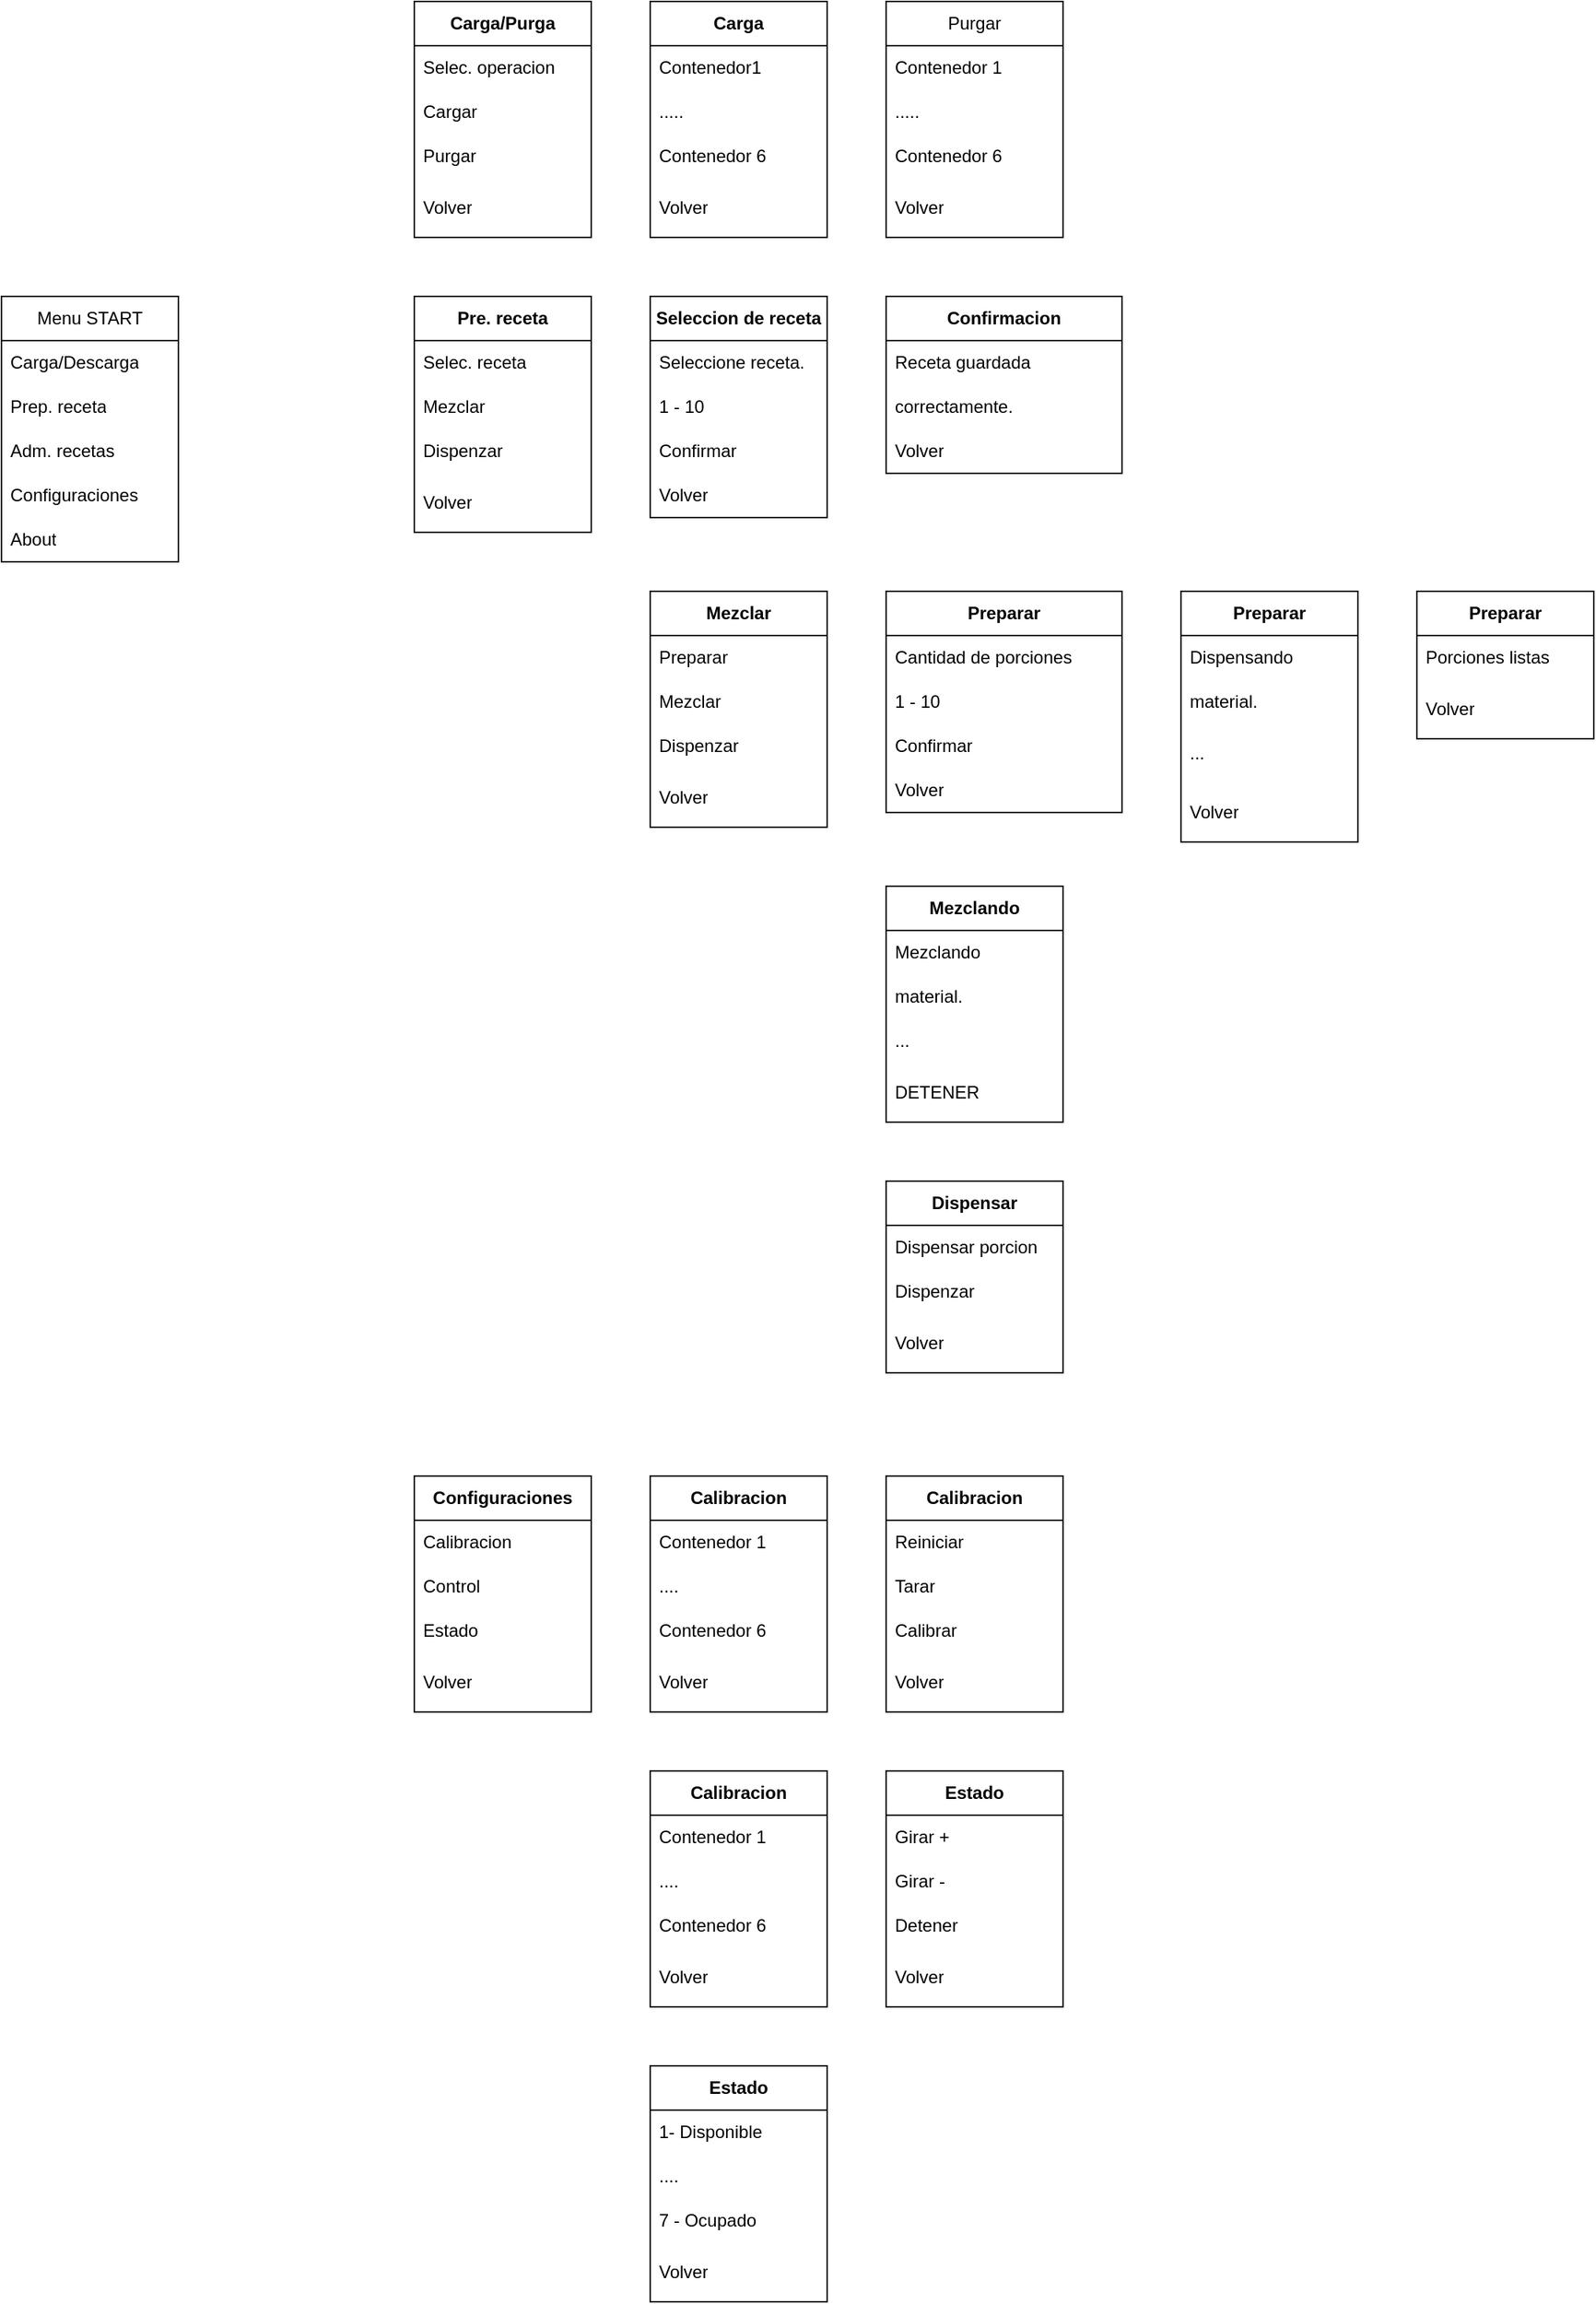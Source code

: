 <mxfile version="21.2.1" type="device">
  <diagram name="Página-1" id="L8efmYLOyPrJBXarcevA">
    <mxGraphModel dx="2100" dy="1258" grid="1" gridSize="10" guides="1" tooltips="1" connect="1" arrows="1" fold="1" page="1" pageScale="1" pageWidth="1169" pageHeight="1654" math="0" shadow="0">
      <root>
        <mxCell id="0" />
        <mxCell id="1" parent="0" />
        <mxCell id="YjWEZRSt0VHdUqijFZSJ-1" value="Menu START" style="swimlane;fontStyle=0;childLayout=stackLayout;horizontal=1;startSize=30;horizontalStack=0;resizeParent=1;resizeParentMax=0;resizeLast=0;collapsible=1;marginBottom=0;whiteSpace=wrap;html=1;" vertex="1" parent="1">
          <mxGeometry x="40" y="240" width="120" height="180" as="geometry" />
        </mxCell>
        <mxCell id="YjWEZRSt0VHdUqijFZSJ-2" value="Carga/Descarga" style="text;strokeColor=none;fillColor=none;align=left;verticalAlign=middle;spacingLeft=4;spacingRight=4;overflow=hidden;points=[[0,0.5],[1,0.5]];portConstraint=eastwest;rotatable=0;whiteSpace=wrap;html=1;" vertex="1" parent="YjWEZRSt0VHdUqijFZSJ-1">
          <mxGeometry y="30" width="120" height="30" as="geometry" />
        </mxCell>
        <mxCell id="YjWEZRSt0VHdUqijFZSJ-3" value="Prep. receta" style="text;strokeColor=none;fillColor=none;align=left;verticalAlign=middle;spacingLeft=4;spacingRight=4;overflow=hidden;points=[[0,0.5],[1,0.5]];portConstraint=eastwest;rotatable=0;whiteSpace=wrap;html=1;" vertex="1" parent="YjWEZRSt0VHdUqijFZSJ-1">
          <mxGeometry y="60" width="120" height="30" as="geometry" />
        </mxCell>
        <mxCell id="YjWEZRSt0VHdUqijFZSJ-4" value="Adm. recetas" style="text;strokeColor=none;fillColor=none;align=left;verticalAlign=middle;spacingLeft=4;spacingRight=4;overflow=hidden;points=[[0,0.5],[1,0.5]];portConstraint=eastwest;rotatable=0;whiteSpace=wrap;html=1;" vertex="1" parent="YjWEZRSt0VHdUqijFZSJ-1">
          <mxGeometry y="90" width="120" height="30" as="geometry" />
        </mxCell>
        <mxCell id="YjWEZRSt0VHdUqijFZSJ-5" value="Configuraciones" style="text;strokeColor=none;fillColor=none;align=left;verticalAlign=middle;spacingLeft=4;spacingRight=4;overflow=hidden;points=[[0,0.5],[1,0.5]];portConstraint=eastwest;rotatable=0;whiteSpace=wrap;html=1;" vertex="1" parent="YjWEZRSt0VHdUqijFZSJ-1">
          <mxGeometry y="120" width="120" height="30" as="geometry" />
        </mxCell>
        <mxCell id="YjWEZRSt0VHdUqijFZSJ-6" value="About" style="text;strokeColor=none;fillColor=none;align=left;verticalAlign=middle;spacingLeft=4;spacingRight=4;overflow=hidden;points=[[0,0.5],[1,0.5]];portConstraint=eastwest;rotatable=0;whiteSpace=wrap;html=1;" vertex="1" parent="YjWEZRSt0VHdUqijFZSJ-1">
          <mxGeometry y="150" width="120" height="30" as="geometry" />
        </mxCell>
        <mxCell id="YjWEZRSt0VHdUqijFZSJ-8" value="&lt;b&gt;Carga/Purga&lt;/b&gt;" style="swimlane;fontStyle=0;childLayout=stackLayout;horizontal=1;startSize=30;horizontalStack=0;resizeParent=1;resizeParentMax=0;resizeLast=0;collapsible=1;marginBottom=0;whiteSpace=wrap;html=1;" vertex="1" parent="1">
          <mxGeometry x="320" y="40" width="120" height="160" as="geometry" />
        </mxCell>
        <mxCell id="YjWEZRSt0VHdUqijFZSJ-9" value="Selec. operacion" style="text;strokeColor=none;fillColor=none;align=left;verticalAlign=middle;spacingLeft=4;spacingRight=4;overflow=hidden;points=[[0,0.5],[1,0.5]];portConstraint=eastwest;rotatable=0;whiteSpace=wrap;html=1;" vertex="1" parent="YjWEZRSt0VHdUqijFZSJ-8">
          <mxGeometry y="30" width="120" height="30" as="geometry" />
        </mxCell>
        <mxCell id="YjWEZRSt0VHdUqijFZSJ-10" value="Cargar" style="text;strokeColor=none;fillColor=none;align=left;verticalAlign=middle;spacingLeft=4;spacingRight=4;overflow=hidden;points=[[0,0.5],[1,0.5]];portConstraint=eastwest;rotatable=0;whiteSpace=wrap;html=1;" vertex="1" parent="YjWEZRSt0VHdUqijFZSJ-8">
          <mxGeometry y="60" width="120" height="30" as="geometry" />
        </mxCell>
        <mxCell id="YjWEZRSt0VHdUqijFZSJ-12" value="Purgar" style="text;strokeColor=none;fillColor=none;align=left;verticalAlign=middle;spacingLeft=4;spacingRight=4;overflow=hidden;points=[[0,0.5],[1,0.5]];portConstraint=eastwest;rotatable=0;whiteSpace=wrap;html=1;" vertex="1" parent="YjWEZRSt0VHdUqijFZSJ-8">
          <mxGeometry y="90" width="120" height="30" as="geometry" />
        </mxCell>
        <mxCell id="YjWEZRSt0VHdUqijFZSJ-13" value="Volver" style="text;strokeColor=none;fillColor=none;align=left;verticalAlign=middle;spacingLeft=4;spacingRight=4;overflow=hidden;points=[[0,0.5],[1,0.5]];portConstraint=eastwest;rotatable=0;whiteSpace=wrap;html=1;" vertex="1" parent="YjWEZRSt0VHdUqijFZSJ-8">
          <mxGeometry y="120" width="120" height="40" as="geometry" />
        </mxCell>
        <mxCell id="YjWEZRSt0VHdUqijFZSJ-14" value="&lt;b&gt;Carga&lt;/b&gt;" style="swimlane;fontStyle=0;childLayout=stackLayout;horizontal=1;startSize=30;horizontalStack=0;resizeParent=1;resizeParentMax=0;resizeLast=0;collapsible=1;marginBottom=0;whiteSpace=wrap;html=1;" vertex="1" parent="1">
          <mxGeometry x="480" y="40" width="120" height="160" as="geometry" />
        </mxCell>
        <mxCell id="YjWEZRSt0VHdUqijFZSJ-15" value="Contenedor1" style="text;strokeColor=none;fillColor=none;align=left;verticalAlign=middle;spacingLeft=4;spacingRight=4;overflow=hidden;points=[[0,0.5],[1,0.5]];portConstraint=eastwest;rotatable=0;whiteSpace=wrap;html=1;" vertex="1" parent="YjWEZRSt0VHdUqijFZSJ-14">
          <mxGeometry y="30" width="120" height="30" as="geometry" />
        </mxCell>
        <mxCell id="YjWEZRSt0VHdUqijFZSJ-17" value="....." style="text;strokeColor=none;fillColor=none;align=left;verticalAlign=middle;spacingLeft=4;spacingRight=4;overflow=hidden;points=[[0,0.5],[1,0.5]];portConstraint=eastwest;rotatable=0;whiteSpace=wrap;html=1;" vertex="1" parent="YjWEZRSt0VHdUqijFZSJ-14">
          <mxGeometry y="60" width="120" height="30" as="geometry" />
        </mxCell>
        <mxCell id="YjWEZRSt0VHdUqijFZSJ-19" value="Contenedor 6" style="text;strokeColor=none;fillColor=none;align=left;verticalAlign=middle;spacingLeft=4;spacingRight=4;overflow=hidden;points=[[0,0.5],[1,0.5]];portConstraint=eastwest;rotatable=0;whiteSpace=wrap;html=1;" vertex="1" parent="YjWEZRSt0VHdUqijFZSJ-14">
          <mxGeometry y="90" width="120" height="30" as="geometry" />
        </mxCell>
        <mxCell id="YjWEZRSt0VHdUqijFZSJ-18" value="Volver" style="text;strokeColor=none;fillColor=none;align=left;verticalAlign=middle;spacingLeft=4;spacingRight=4;overflow=hidden;points=[[0,0.5],[1,0.5]];portConstraint=eastwest;rotatable=0;whiteSpace=wrap;html=1;" vertex="1" parent="YjWEZRSt0VHdUqijFZSJ-14">
          <mxGeometry y="120" width="120" height="40" as="geometry" />
        </mxCell>
        <mxCell id="YjWEZRSt0VHdUqijFZSJ-25" value="Purgar" style="swimlane;fontStyle=0;childLayout=stackLayout;horizontal=1;startSize=30;horizontalStack=0;resizeParent=1;resizeParentMax=0;resizeLast=0;collapsible=1;marginBottom=0;whiteSpace=wrap;html=1;" vertex="1" parent="1">
          <mxGeometry x="640" y="40" width="120" height="160" as="geometry" />
        </mxCell>
        <mxCell id="YjWEZRSt0VHdUqijFZSJ-27" value="Contenedor 1" style="text;strokeColor=none;fillColor=none;align=left;verticalAlign=middle;spacingLeft=4;spacingRight=4;overflow=hidden;points=[[0,0.5],[1,0.5]];portConstraint=eastwest;rotatable=0;whiteSpace=wrap;html=1;" vertex="1" parent="YjWEZRSt0VHdUqijFZSJ-25">
          <mxGeometry y="30" width="120" height="30" as="geometry" />
        </mxCell>
        <mxCell id="YjWEZRSt0VHdUqijFZSJ-28" value="....." style="text;strokeColor=none;fillColor=none;align=left;verticalAlign=middle;spacingLeft=4;spacingRight=4;overflow=hidden;points=[[0,0.5],[1,0.5]];portConstraint=eastwest;rotatable=0;whiteSpace=wrap;html=1;" vertex="1" parent="YjWEZRSt0VHdUqijFZSJ-25">
          <mxGeometry y="60" width="120" height="30" as="geometry" />
        </mxCell>
        <mxCell id="YjWEZRSt0VHdUqijFZSJ-29" value="Contenedor 6" style="text;strokeColor=none;fillColor=none;align=left;verticalAlign=middle;spacingLeft=4;spacingRight=4;overflow=hidden;points=[[0,0.5],[1,0.5]];portConstraint=eastwest;rotatable=0;whiteSpace=wrap;html=1;" vertex="1" parent="YjWEZRSt0VHdUqijFZSJ-25">
          <mxGeometry y="90" width="120" height="30" as="geometry" />
        </mxCell>
        <mxCell id="YjWEZRSt0VHdUqijFZSJ-30" value="Volver" style="text;strokeColor=none;fillColor=none;align=left;verticalAlign=middle;spacingLeft=4;spacingRight=4;overflow=hidden;points=[[0,0.5],[1,0.5]];portConstraint=eastwest;rotatable=0;whiteSpace=wrap;html=1;" vertex="1" parent="YjWEZRSt0VHdUqijFZSJ-25">
          <mxGeometry y="120" width="120" height="40" as="geometry" />
        </mxCell>
        <mxCell id="YjWEZRSt0VHdUqijFZSJ-37" value="&lt;b&gt;Pre. receta&lt;/b&gt;" style="swimlane;fontStyle=0;childLayout=stackLayout;horizontal=1;startSize=30;horizontalStack=0;resizeParent=1;resizeParentMax=0;resizeLast=0;collapsible=1;marginBottom=0;whiteSpace=wrap;html=1;" vertex="1" parent="1">
          <mxGeometry x="320" y="240" width="120" height="160" as="geometry" />
        </mxCell>
        <mxCell id="YjWEZRSt0VHdUqijFZSJ-38" value="Selec. receta" style="text;strokeColor=none;fillColor=none;align=left;verticalAlign=middle;spacingLeft=4;spacingRight=4;overflow=hidden;points=[[0,0.5],[1,0.5]];portConstraint=eastwest;rotatable=0;whiteSpace=wrap;html=1;" vertex="1" parent="YjWEZRSt0VHdUqijFZSJ-37">
          <mxGeometry y="30" width="120" height="30" as="geometry" />
        </mxCell>
        <mxCell id="YjWEZRSt0VHdUqijFZSJ-39" value="Mezclar" style="text;strokeColor=none;fillColor=none;align=left;verticalAlign=middle;spacingLeft=4;spacingRight=4;overflow=hidden;points=[[0,0.5],[1,0.5]];portConstraint=eastwest;rotatable=0;whiteSpace=wrap;html=1;" vertex="1" parent="YjWEZRSt0VHdUqijFZSJ-37">
          <mxGeometry y="60" width="120" height="30" as="geometry" />
        </mxCell>
        <mxCell id="YjWEZRSt0VHdUqijFZSJ-40" value="Dispenzar" style="text;strokeColor=none;fillColor=none;align=left;verticalAlign=middle;spacingLeft=4;spacingRight=4;overflow=hidden;points=[[0,0.5],[1,0.5]];portConstraint=eastwest;rotatable=0;whiteSpace=wrap;html=1;" vertex="1" parent="YjWEZRSt0VHdUqijFZSJ-37">
          <mxGeometry y="90" width="120" height="30" as="geometry" />
        </mxCell>
        <mxCell id="YjWEZRSt0VHdUqijFZSJ-41" value="Volver" style="text;strokeColor=none;fillColor=none;align=left;verticalAlign=middle;spacingLeft=4;spacingRight=4;overflow=hidden;points=[[0,0.5],[1,0.5]];portConstraint=eastwest;rotatable=0;whiteSpace=wrap;html=1;" vertex="1" parent="YjWEZRSt0VHdUqijFZSJ-37">
          <mxGeometry y="120" width="120" height="40" as="geometry" />
        </mxCell>
        <mxCell id="YjWEZRSt0VHdUqijFZSJ-54" value="&lt;b&gt;Seleccion de receta&lt;/b&gt;" style="swimlane;fontStyle=0;childLayout=stackLayout;horizontal=1;startSize=30;horizontalStack=0;resizeParent=1;resizeParentMax=0;resizeLast=0;collapsible=1;marginBottom=0;whiteSpace=wrap;html=1;" vertex="1" parent="1">
          <mxGeometry x="480" y="240" width="120" height="150" as="geometry" />
        </mxCell>
        <mxCell id="YjWEZRSt0VHdUqijFZSJ-55" value="Seleccione receta." style="text;strokeColor=none;fillColor=none;align=left;verticalAlign=middle;spacingLeft=4;spacingRight=4;overflow=hidden;points=[[0,0.5],[1,0.5]];portConstraint=eastwest;rotatable=0;whiteSpace=wrap;html=1;" vertex="1" parent="YjWEZRSt0VHdUqijFZSJ-54">
          <mxGeometry y="30" width="120" height="30" as="geometry" />
        </mxCell>
        <mxCell id="YjWEZRSt0VHdUqijFZSJ-56" value="1 - 10" style="text;strokeColor=none;fillColor=none;align=left;verticalAlign=middle;spacingLeft=4;spacingRight=4;overflow=hidden;points=[[0,0.5],[1,0.5]];portConstraint=eastwest;rotatable=0;whiteSpace=wrap;html=1;" vertex="1" parent="YjWEZRSt0VHdUqijFZSJ-54">
          <mxGeometry y="60" width="120" height="30" as="geometry" />
        </mxCell>
        <mxCell id="YjWEZRSt0VHdUqijFZSJ-57" value="Confirmar" style="text;strokeColor=none;fillColor=none;align=left;verticalAlign=middle;spacingLeft=4;spacingRight=4;overflow=hidden;points=[[0,0.5],[1,0.5]];portConstraint=eastwest;rotatable=0;whiteSpace=wrap;html=1;" vertex="1" parent="YjWEZRSt0VHdUqijFZSJ-54">
          <mxGeometry y="90" width="120" height="30" as="geometry" />
        </mxCell>
        <mxCell id="YjWEZRSt0VHdUqijFZSJ-58" value="Volver" style="text;strokeColor=none;fillColor=none;align=left;verticalAlign=middle;spacingLeft=4;spacingRight=4;overflow=hidden;points=[[0,0.5],[1,0.5]];portConstraint=eastwest;rotatable=0;whiteSpace=wrap;html=1;" vertex="1" parent="YjWEZRSt0VHdUqijFZSJ-54">
          <mxGeometry y="120" width="120" height="30" as="geometry" />
        </mxCell>
        <mxCell id="YjWEZRSt0VHdUqijFZSJ-59" value="&lt;b&gt;Confirmacion&lt;/b&gt;" style="swimlane;fontStyle=0;childLayout=stackLayout;horizontal=1;startSize=30;horizontalStack=0;resizeParent=1;resizeParentMax=0;resizeLast=0;collapsible=1;marginBottom=0;whiteSpace=wrap;html=1;" vertex="1" parent="1">
          <mxGeometry x="640" y="240" width="160" height="120" as="geometry" />
        </mxCell>
        <mxCell id="YjWEZRSt0VHdUqijFZSJ-60" value="Receta guardada" style="text;strokeColor=none;fillColor=none;align=left;verticalAlign=middle;spacingLeft=4;spacingRight=4;overflow=hidden;points=[[0,0.5],[1,0.5]];portConstraint=eastwest;rotatable=0;whiteSpace=wrap;html=1;" vertex="1" parent="YjWEZRSt0VHdUqijFZSJ-59">
          <mxGeometry y="30" width="160" height="30" as="geometry" />
        </mxCell>
        <mxCell id="YjWEZRSt0VHdUqijFZSJ-61" value="correctamente." style="text;strokeColor=none;fillColor=none;align=left;verticalAlign=middle;spacingLeft=4;spacingRight=4;overflow=hidden;points=[[0,0.5],[1,0.5]];portConstraint=eastwest;rotatable=0;whiteSpace=wrap;html=1;" vertex="1" parent="YjWEZRSt0VHdUqijFZSJ-59">
          <mxGeometry y="60" width="160" height="30" as="geometry" />
        </mxCell>
        <mxCell id="YjWEZRSt0VHdUqijFZSJ-62" value="Volver" style="text;strokeColor=none;fillColor=none;align=left;verticalAlign=middle;spacingLeft=4;spacingRight=4;overflow=hidden;points=[[0,0.5],[1,0.5]];portConstraint=eastwest;rotatable=0;whiteSpace=wrap;html=1;" vertex="1" parent="YjWEZRSt0VHdUqijFZSJ-59">
          <mxGeometry y="90" width="160" height="30" as="geometry" />
        </mxCell>
        <mxCell id="YjWEZRSt0VHdUqijFZSJ-63" value="&lt;b&gt;Mezclar&lt;/b&gt;" style="swimlane;fontStyle=0;childLayout=stackLayout;horizontal=1;startSize=30;horizontalStack=0;resizeParent=1;resizeParentMax=0;resizeLast=0;collapsible=1;marginBottom=0;whiteSpace=wrap;html=1;" vertex="1" parent="1">
          <mxGeometry x="480" y="440" width="120" height="160" as="geometry" />
        </mxCell>
        <mxCell id="YjWEZRSt0VHdUqijFZSJ-64" value="Preparar" style="text;strokeColor=none;fillColor=none;align=left;verticalAlign=middle;spacingLeft=4;spacingRight=4;overflow=hidden;points=[[0,0.5],[1,0.5]];portConstraint=eastwest;rotatable=0;whiteSpace=wrap;html=1;" vertex="1" parent="YjWEZRSt0VHdUqijFZSJ-63">
          <mxGeometry y="30" width="120" height="30" as="geometry" />
        </mxCell>
        <mxCell id="YjWEZRSt0VHdUqijFZSJ-65" value="Mezclar" style="text;strokeColor=none;fillColor=none;align=left;verticalAlign=middle;spacingLeft=4;spacingRight=4;overflow=hidden;points=[[0,0.5],[1,0.5]];portConstraint=eastwest;rotatable=0;whiteSpace=wrap;html=1;" vertex="1" parent="YjWEZRSt0VHdUqijFZSJ-63">
          <mxGeometry y="60" width="120" height="30" as="geometry" />
        </mxCell>
        <mxCell id="YjWEZRSt0VHdUqijFZSJ-66" value="Dispenzar" style="text;strokeColor=none;fillColor=none;align=left;verticalAlign=middle;spacingLeft=4;spacingRight=4;overflow=hidden;points=[[0,0.5],[1,0.5]];portConstraint=eastwest;rotatable=0;whiteSpace=wrap;html=1;" vertex="1" parent="YjWEZRSt0VHdUqijFZSJ-63">
          <mxGeometry y="90" width="120" height="30" as="geometry" />
        </mxCell>
        <mxCell id="YjWEZRSt0VHdUqijFZSJ-67" value="Volver" style="text;strokeColor=none;fillColor=none;align=left;verticalAlign=middle;spacingLeft=4;spacingRight=4;overflow=hidden;points=[[0,0.5],[1,0.5]];portConstraint=eastwest;rotatable=0;whiteSpace=wrap;html=1;" vertex="1" parent="YjWEZRSt0VHdUqijFZSJ-63">
          <mxGeometry y="120" width="120" height="40" as="geometry" />
        </mxCell>
        <mxCell id="YjWEZRSt0VHdUqijFZSJ-73" value="&lt;b&gt;Preparar&lt;/b&gt;" style="swimlane;fontStyle=0;childLayout=stackLayout;horizontal=1;startSize=30;horizontalStack=0;resizeParent=1;resizeParentMax=0;resizeLast=0;collapsible=1;marginBottom=0;whiteSpace=wrap;html=1;" vertex="1" parent="1">
          <mxGeometry x="840" y="440" width="120" height="170" as="geometry" />
        </mxCell>
        <mxCell id="YjWEZRSt0VHdUqijFZSJ-74" value="Dispensando" style="text;strokeColor=none;fillColor=none;align=left;verticalAlign=middle;spacingLeft=4;spacingRight=4;overflow=hidden;points=[[0,0.5],[1,0.5]];portConstraint=eastwest;rotatable=0;whiteSpace=wrap;html=1;" vertex="1" parent="YjWEZRSt0VHdUqijFZSJ-73">
          <mxGeometry y="30" width="120" height="30" as="geometry" />
        </mxCell>
        <mxCell id="YjWEZRSt0VHdUqijFZSJ-86" value="material." style="text;strokeColor=none;fillColor=none;align=left;verticalAlign=middle;spacingLeft=4;spacingRight=4;overflow=hidden;points=[[0,0.5],[1,0.5]];portConstraint=eastwest;rotatable=0;whiteSpace=wrap;html=1;" vertex="1" parent="YjWEZRSt0VHdUqijFZSJ-73">
          <mxGeometry y="60" width="120" height="30" as="geometry" />
        </mxCell>
        <mxCell id="YjWEZRSt0VHdUqijFZSJ-77" value="..." style="text;strokeColor=none;fillColor=none;align=left;verticalAlign=middle;spacingLeft=4;spacingRight=4;overflow=hidden;points=[[0,0.5],[1,0.5]];portConstraint=eastwest;rotatable=0;whiteSpace=wrap;html=1;" vertex="1" parent="YjWEZRSt0VHdUqijFZSJ-73">
          <mxGeometry y="90" width="120" height="40" as="geometry" />
        </mxCell>
        <mxCell id="YjWEZRSt0VHdUqijFZSJ-87" value="Volver" style="text;strokeColor=none;fillColor=none;align=left;verticalAlign=middle;spacingLeft=4;spacingRight=4;overflow=hidden;points=[[0,0.5],[1,0.5]];portConstraint=eastwest;rotatable=0;whiteSpace=wrap;html=1;" vertex="1" parent="YjWEZRSt0VHdUqijFZSJ-73">
          <mxGeometry y="130" width="120" height="40" as="geometry" />
        </mxCell>
        <mxCell id="YjWEZRSt0VHdUqijFZSJ-78" value="&lt;b&gt;Mezclando&lt;/b&gt;" style="swimlane;fontStyle=0;childLayout=stackLayout;horizontal=1;startSize=30;horizontalStack=0;resizeParent=1;resizeParentMax=0;resizeLast=0;collapsible=1;marginBottom=0;whiteSpace=wrap;html=1;" vertex="1" parent="1">
          <mxGeometry x="640" y="640" width="120" height="160" as="geometry" />
        </mxCell>
        <mxCell id="YjWEZRSt0VHdUqijFZSJ-79" value="Mezclando&amp;nbsp;" style="text;strokeColor=none;fillColor=none;align=left;verticalAlign=middle;spacingLeft=4;spacingRight=4;overflow=hidden;points=[[0,0.5],[1,0.5]];portConstraint=eastwest;rotatable=0;whiteSpace=wrap;html=1;" vertex="1" parent="YjWEZRSt0VHdUqijFZSJ-78">
          <mxGeometry y="30" width="120" height="30" as="geometry" />
        </mxCell>
        <mxCell id="YjWEZRSt0VHdUqijFZSJ-92" value="material." style="text;strokeColor=none;fillColor=none;align=left;verticalAlign=middle;spacingLeft=4;spacingRight=4;overflow=hidden;points=[[0,0.5],[1,0.5]];portConstraint=eastwest;rotatable=0;whiteSpace=wrap;html=1;" vertex="1" parent="YjWEZRSt0VHdUqijFZSJ-78">
          <mxGeometry y="60" width="120" height="30" as="geometry" />
        </mxCell>
        <mxCell id="YjWEZRSt0VHdUqijFZSJ-93" value="..." style="text;strokeColor=none;fillColor=none;align=left;verticalAlign=middle;spacingLeft=4;spacingRight=4;overflow=hidden;points=[[0,0.5],[1,0.5]];portConstraint=eastwest;rotatable=0;whiteSpace=wrap;html=1;" vertex="1" parent="YjWEZRSt0VHdUqijFZSJ-78">
          <mxGeometry y="90" width="120" height="30" as="geometry" />
        </mxCell>
        <mxCell id="YjWEZRSt0VHdUqijFZSJ-80" value="DETENER" style="text;strokeColor=none;fillColor=none;align=left;verticalAlign=middle;spacingLeft=4;spacingRight=4;overflow=hidden;points=[[0,0.5],[1,0.5]];portConstraint=eastwest;rotatable=0;whiteSpace=wrap;html=1;" vertex="1" parent="YjWEZRSt0VHdUqijFZSJ-78">
          <mxGeometry y="120" width="120" height="40" as="geometry" />
        </mxCell>
        <mxCell id="YjWEZRSt0VHdUqijFZSJ-81" value="&lt;b&gt;Preparar&lt;/b&gt;" style="swimlane;fontStyle=0;childLayout=stackLayout;horizontal=1;startSize=30;horizontalStack=0;resizeParent=1;resizeParentMax=0;resizeLast=0;collapsible=1;marginBottom=0;whiteSpace=wrap;html=1;" vertex="1" parent="1">
          <mxGeometry x="640" y="440" width="160" height="150" as="geometry" />
        </mxCell>
        <mxCell id="YjWEZRSt0VHdUqijFZSJ-82" value="Cantidad de porciones" style="text;strokeColor=none;fillColor=none;align=left;verticalAlign=middle;spacingLeft=4;spacingRight=4;overflow=hidden;points=[[0,0.5],[1,0.5]];portConstraint=eastwest;rotatable=0;whiteSpace=wrap;html=1;" vertex="1" parent="YjWEZRSt0VHdUqijFZSJ-81">
          <mxGeometry y="30" width="160" height="30" as="geometry" />
        </mxCell>
        <mxCell id="YjWEZRSt0VHdUqijFZSJ-83" value="1 - 10" style="text;strokeColor=none;fillColor=none;align=left;verticalAlign=middle;spacingLeft=4;spacingRight=4;overflow=hidden;points=[[0,0.5],[1,0.5]];portConstraint=eastwest;rotatable=0;whiteSpace=wrap;html=1;" vertex="1" parent="YjWEZRSt0VHdUqijFZSJ-81">
          <mxGeometry y="60" width="160" height="30" as="geometry" />
        </mxCell>
        <mxCell id="YjWEZRSt0VHdUqijFZSJ-84" value="Confirmar" style="text;strokeColor=none;fillColor=none;align=left;verticalAlign=middle;spacingLeft=4;spacingRight=4;overflow=hidden;points=[[0,0.5],[1,0.5]];portConstraint=eastwest;rotatable=0;whiteSpace=wrap;html=1;" vertex="1" parent="YjWEZRSt0VHdUqijFZSJ-81">
          <mxGeometry y="90" width="160" height="30" as="geometry" />
        </mxCell>
        <mxCell id="YjWEZRSt0VHdUqijFZSJ-85" value="Volver" style="text;strokeColor=none;fillColor=none;align=left;verticalAlign=middle;spacingLeft=4;spacingRight=4;overflow=hidden;points=[[0,0.5],[1,0.5]];portConstraint=eastwest;rotatable=0;whiteSpace=wrap;html=1;" vertex="1" parent="YjWEZRSt0VHdUqijFZSJ-81">
          <mxGeometry y="120" width="160" height="30" as="geometry" />
        </mxCell>
        <mxCell id="YjWEZRSt0VHdUqijFZSJ-88" value="&lt;b&gt;Preparar&lt;/b&gt;" style="swimlane;fontStyle=0;childLayout=stackLayout;horizontal=1;startSize=30;horizontalStack=0;resizeParent=1;resizeParentMax=0;resizeLast=0;collapsible=1;marginBottom=0;whiteSpace=wrap;html=1;" vertex="1" parent="1">
          <mxGeometry x="1000" y="440" width="120" height="100" as="geometry" />
        </mxCell>
        <mxCell id="YjWEZRSt0VHdUqijFZSJ-89" value="Porciones listas" style="text;strokeColor=none;fillColor=none;align=left;verticalAlign=middle;spacingLeft=4;spacingRight=4;overflow=hidden;points=[[0,0.5],[1,0.5]];portConstraint=eastwest;rotatable=0;whiteSpace=wrap;html=1;" vertex="1" parent="YjWEZRSt0VHdUqijFZSJ-88">
          <mxGeometry y="30" width="120" height="30" as="geometry" />
        </mxCell>
        <mxCell id="YjWEZRSt0VHdUqijFZSJ-90" value="Volver" style="text;strokeColor=none;fillColor=none;align=left;verticalAlign=middle;spacingLeft=4;spacingRight=4;overflow=hidden;points=[[0,0.5],[1,0.5]];portConstraint=eastwest;rotatable=0;whiteSpace=wrap;html=1;" vertex="1" parent="YjWEZRSt0VHdUqijFZSJ-88">
          <mxGeometry y="60" width="120" height="40" as="geometry" />
        </mxCell>
        <mxCell id="YjWEZRSt0VHdUqijFZSJ-94" value="&lt;b&gt;Dispensar&lt;/b&gt;" style="swimlane;fontStyle=0;childLayout=stackLayout;horizontal=1;startSize=30;horizontalStack=0;resizeParent=1;resizeParentMax=0;resizeLast=0;collapsible=1;marginBottom=0;whiteSpace=wrap;html=1;" vertex="1" parent="1">
          <mxGeometry x="640" y="840" width="120" height="130" as="geometry" />
        </mxCell>
        <mxCell id="YjWEZRSt0VHdUqijFZSJ-95" value="Dispensar porcion" style="text;strokeColor=none;fillColor=none;align=left;verticalAlign=middle;spacingLeft=4;spacingRight=4;overflow=hidden;points=[[0,0.5],[1,0.5]];portConstraint=eastwest;rotatable=0;whiteSpace=wrap;html=1;" vertex="1" parent="YjWEZRSt0VHdUqijFZSJ-94">
          <mxGeometry y="30" width="120" height="30" as="geometry" />
        </mxCell>
        <mxCell id="YjWEZRSt0VHdUqijFZSJ-97" value="Dispenzar" style="text;strokeColor=none;fillColor=none;align=left;verticalAlign=middle;spacingLeft=4;spacingRight=4;overflow=hidden;points=[[0,0.5],[1,0.5]];portConstraint=eastwest;rotatable=0;whiteSpace=wrap;html=1;" vertex="1" parent="YjWEZRSt0VHdUqijFZSJ-94">
          <mxGeometry y="60" width="120" height="30" as="geometry" />
        </mxCell>
        <mxCell id="YjWEZRSt0VHdUqijFZSJ-98" value="Volver" style="text;strokeColor=none;fillColor=none;align=left;verticalAlign=middle;spacingLeft=4;spacingRight=4;overflow=hidden;points=[[0,0.5],[1,0.5]];portConstraint=eastwest;rotatable=0;whiteSpace=wrap;html=1;" vertex="1" parent="YjWEZRSt0VHdUqijFZSJ-94">
          <mxGeometry y="90" width="120" height="40" as="geometry" />
        </mxCell>
        <mxCell id="YjWEZRSt0VHdUqijFZSJ-99" value="&lt;b&gt;Configuraciones&lt;/b&gt;" style="swimlane;fontStyle=0;childLayout=stackLayout;horizontal=1;startSize=30;horizontalStack=0;resizeParent=1;resizeParentMax=0;resizeLast=0;collapsible=1;marginBottom=0;whiteSpace=wrap;html=1;" vertex="1" parent="1">
          <mxGeometry x="320" y="1040" width="120" height="160" as="geometry" />
        </mxCell>
        <mxCell id="YjWEZRSt0VHdUqijFZSJ-100" value="Calibracion" style="text;strokeColor=none;fillColor=none;align=left;verticalAlign=middle;spacingLeft=4;spacingRight=4;overflow=hidden;points=[[0,0.5],[1,0.5]];portConstraint=eastwest;rotatable=0;whiteSpace=wrap;html=1;" vertex="1" parent="YjWEZRSt0VHdUqijFZSJ-99">
          <mxGeometry y="30" width="120" height="30" as="geometry" />
        </mxCell>
        <mxCell id="YjWEZRSt0VHdUqijFZSJ-101" value="Control" style="text;strokeColor=none;fillColor=none;align=left;verticalAlign=middle;spacingLeft=4;spacingRight=4;overflow=hidden;points=[[0,0.5],[1,0.5]];portConstraint=eastwest;rotatable=0;whiteSpace=wrap;html=1;" vertex="1" parent="YjWEZRSt0VHdUqijFZSJ-99">
          <mxGeometry y="60" width="120" height="30" as="geometry" />
        </mxCell>
        <mxCell id="YjWEZRSt0VHdUqijFZSJ-102" value="Estado" style="text;strokeColor=none;fillColor=none;align=left;verticalAlign=middle;spacingLeft=4;spacingRight=4;overflow=hidden;points=[[0,0.5],[1,0.5]];portConstraint=eastwest;rotatable=0;whiteSpace=wrap;html=1;" vertex="1" parent="YjWEZRSt0VHdUqijFZSJ-99">
          <mxGeometry y="90" width="120" height="30" as="geometry" />
        </mxCell>
        <mxCell id="YjWEZRSt0VHdUqijFZSJ-103" value="Volver" style="text;strokeColor=none;fillColor=none;align=left;verticalAlign=middle;spacingLeft=4;spacingRight=4;overflow=hidden;points=[[0,0.5],[1,0.5]];portConstraint=eastwest;rotatable=0;whiteSpace=wrap;html=1;" vertex="1" parent="YjWEZRSt0VHdUqijFZSJ-99">
          <mxGeometry y="120" width="120" height="40" as="geometry" />
        </mxCell>
        <mxCell id="YjWEZRSt0VHdUqijFZSJ-104" value="&lt;b&gt;Calibracion&lt;/b&gt;" style="swimlane;fontStyle=0;childLayout=stackLayout;horizontal=1;startSize=30;horizontalStack=0;resizeParent=1;resizeParentMax=0;resizeLast=0;collapsible=1;marginBottom=0;whiteSpace=wrap;html=1;" vertex="1" parent="1">
          <mxGeometry x="480" y="1040" width="120" height="160" as="geometry" />
        </mxCell>
        <mxCell id="YjWEZRSt0VHdUqijFZSJ-105" value="Contenedor 1" style="text;strokeColor=none;fillColor=none;align=left;verticalAlign=middle;spacingLeft=4;spacingRight=4;overflow=hidden;points=[[0,0.5],[1,0.5]];portConstraint=eastwest;rotatable=0;whiteSpace=wrap;html=1;" vertex="1" parent="YjWEZRSt0VHdUqijFZSJ-104">
          <mxGeometry y="30" width="120" height="30" as="geometry" />
        </mxCell>
        <mxCell id="YjWEZRSt0VHdUqijFZSJ-106" value="...." style="text;strokeColor=none;fillColor=none;align=left;verticalAlign=middle;spacingLeft=4;spacingRight=4;overflow=hidden;points=[[0,0.5],[1,0.5]];portConstraint=eastwest;rotatable=0;whiteSpace=wrap;html=1;" vertex="1" parent="YjWEZRSt0VHdUqijFZSJ-104">
          <mxGeometry y="60" width="120" height="30" as="geometry" />
        </mxCell>
        <mxCell id="YjWEZRSt0VHdUqijFZSJ-107" value="Contenedor 6" style="text;strokeColor=none;fillColor=none;align=left;verticalAlign=middle;spacingLeft=4;spacingRight=4;overflow=hidden;points=[[0,0.5],[1,0.5]];portConstraint=eastwest;rotatable=0;whiteSpace=wrap;html=1;" vertex="1" parent="YjWEZRSt0VHdUqijFZSJ-104">
          <mxGeometry y="90" width="120" height="30" as="geometry" />
        </mxCell>
        <mxCell id="YjWEZRSt0VHdUqijFZSJ-108" value="Volver" style="text;strokeColor=none;fillColor=none;align=left;verticalAlign=middle;spacingLeft=4;spacingRight=4;overflow=hidden;points=[[0,0.5],[1,0.5]];portConstraint=eastwest;rotatable=0;whiteSpace=wrap;html=1;" vertex="1" parent="YjWEZRSt0VHdUqijFZSJ-104">
          <mxGeometry y="120" width="120" height="40" as="geometry" />
        </mxCell>
        <mxCell id="YjWEZRSt0VHdUqijFZSJ-109" value="&lt;b&gt;Calibracion&lt;/b&gt;" style="swimlane;fontStyle=0;childLayout=stackLayout;horizontal=1;startSize=30;horizontalStack=0;resizeParent=1;resizeParentMax=0;resizeLast=0;collapsible=1;marginBottom=0;whiteSpace=wrap;html=1;" vertex="1" parent="1">
          <mxGeometry x="640" y="1040" width="120" height="160" as="geometry" />
        </mxCell>
        <mxCell id="YjWEZRSt0VHdUqijFZSJ-110" value="Reiniciar" style="text;strokeColor=none;fillColor=none;align=left;verticalAlign=middle;spacingLeft=4;spacingRight=4;overflow=hidden;points=[[0,0.5],[1,0.5]];portConstraint=eastwest;rotatable=0;whiteSpace=wrap;html=1;" vertex="1" parent="YjWEZRSt0VHdUqijFZSJ-109">
          <mxGeometry y="30" width="120" height="30" as="geometry" />
        </mxCell>
        <mxCell id="YjWEZRSt0VHdUqijFZSJ-111" value="Tarar" style="text;strokeColor=none;fillColor=none;align=left;verticalAlign=middle;spacingLeft=4;spacingRight=4;overflow=hidden;points=[[0,0.5],[1,0.5]];portConstraint=eastwest;rotatable=0;whiteSpace=wrap;html=1;" vertex="1" parent="YjWEZRSt0VHdUqijFZSJ-109">
          <mxGeometry y="60" width="120" height="30" as="geometry" />
        </mxCell>
        <mxCell id="YjWEZRSt0VHdUqijFZSJ-114" value="Calibrar" style="text;strokeColor=none;fillColor=none;align=left;verticalAlign=middle;spacingLeft=4;spacingRight=4;overflow=hidden;points=[[0,0.5],[1,0.5]];portConstraint=eastwest;rotatable=0;whiteSpace=wrap;html=1;" vertex="1" parent="YjWEZRSt0VHdUqijFZSJ-109">
          <mxGeometry y="90" width="120" height="30" as="geometry" />
        </mxCell>
        <mxCell id="YjWEZRSt0VHdUqijFZSJ-113" value="Volver" style="text;strokeColor=none;fillColor=none;align=left;verticalAlign=middle;spacingLeft=4;spacingRight=4;overflow=hidden;points=[[0,0.5],[1,0.5]];portConstraint=eastwest;rotatable=0;whiteSpace=wrap;html=1;" vertex="1" parent="YjWEZRSt0VHdUqijFZSJ-109">
          <mxGeometry y="120" width="120" height="40" as="geometry" />
        </mxCell>
        <mxCell id="YjWEZRSt0VHdUqijFZSJ-115" value="&lt;b&gt;Estado&lt;/b&gt;" style="swimlane;fontStyle=0;childLayout=stackLayout;horizontal=1;startSize=30;horizontalStack=0;resizeParent=1;resizeParentMax=0;resizeLast=0;collapsible=1;marginBottom=0;whiteSpace=wrap;html=1;" vertex="1" parent="1">
          <mxGeometry x="640" y="1240" width="120" height="160" as="geometry" />
        </mxCell>
        <mxCell id="YjWEZRSt0VHdUqijFZSJ-117" value="Girar +" style="text;strokeColor=none;fillColor=none;align=left;verticalAlign=middle;spacingLeft=4;spacingRight=4;overflow=hidden;points=[[0,0.5],[1,0.5]];portConstraint=eastwest;rotatable=0;whiteSpace=wrap;html=1;" vertex="1" parent="YjWEZRSt0VHdUqijFZSJ-115">
          <mxGeometry y="30" width="120" height="30" as="geometry" />
        </mxCell>
        <mxCell id="YjWEZRSt0VHdUqijFZSJ-118" value="Girar -" style="text;strokeColor=none;fillColor=none;align=left;verticalAlign=middle;spacingLeft=4;spacingRight=4;overflow=hidden;points=[[0,0.5],[1,0.5]];portConstraint=eastwest;rotatable=0;whiteSpace=wrap;html=1;" vertex="1" parent="YjWEZRSt0VHdUqijFZSJ-115">
          <mxGeometry y="60" width="120" height="30" as="geometry" />
        </mxCell>
        <mxCell id="YjWEZRSt0VHdUqijFZSJ-131" value="Detener" style="text;strokeColor=none;fillColor=none;align=left;verticalAlign=middle;spacingLeft=4;spacingRight=4;overflow=hidden;points=[[0,0.5],[1,0.5]];portConstraint=eastwest;rotatable=0;whiteSpace=wrap;html=1;" vertex="1" parent="YjWEZRSt0VHdUqijFZSJ-115">
          <mxGeometry y="90" width="120" height="30" as="geometry" />
        </mxCell>
        <mxCell id="YjWEZRSt0VHdUqijFZSJ-119" value="Volver" style="text;strokeColor=none;fillColor=none;align=left;verticalAlign=middle;spacingLeft=4;spacingRight=4;overflow=hidden;points=[[0,0.5],[1,0.5]];portConstraint=eastwest;rotatable=0;whiteSpace=wrap;html=1;" vertex="1" parent="YjWEZRSt0VHdUqijFZSJ-115">
          <mxGeometry y="120" width="120" height="40" as="geometry" />
        </mxCell>
        <mxCell id="YjWEZRSt0VHdUqijFZSJ-125" value="&lt;b&gt;Calibracion&lt;/b&gt;" style="swimlane;fontStyle=0;childLayout=stackLayout;horizontal=1;startSize=30;horizontalStack=0;resizeParent=1;resizeParentMax=0;resizeLast=0;collapsible=1;marginBottom=0;whiteSpace=wrap;html=1;" vertex="1" parent="1">
          <mxGeometry x="480" y="1240" width="120" height="160" as="geometry" />
        </mxCell>
        <mxCell id="YjWEZRSt0VHdUqijFZSJ-126" value="Contenedor 1" style="text;strokeColor=none;fillColor=none;align=left;verticalAlign=middle;spacingLeft=4;spacingRight=4;overflow=hidden;points=[[0,0.5],[1,0.5]];portConstraint=eastwest;rotatable=0;whiteSpace=wrap;html=1;" vertex="1" parent="YjWEZRSt0VHdUqijFZSJ-125">
          <mxGeometry y="30" width="120" height="30" as="geometry" />
        </mxCell>
        <mxCell id="YjWEZRSt0VHdUqijFZSJ-127" value="...." style="text;strokeColor=none;fillColor=none;align=left;verticalAlign=middle;spacingLeft=4;spacingRight=4;overflow=hidden;points=[[0,0.5],[1,0.5]];portConstraint=eastwest;rotatable=0;whiteSpace=wrap;html=1;" vertex="1" parent="YjWEZRSt0VHdUqijFZSJ-125">
          <mxGeometry y="60" width="120" height="30" as="geometry" />
        </mxCell>
        <mxCell id="YjWEZRSt0VHdUqijFZSJ-128" value="Contenedor 6" style="text;strokeColor=none;fillColor=none;align=left;verticalAlign=middle;spacingLeft=4;spacingRight=4;overflow=hidden;points=[[0,0.5],[1,0.5]];portConstraint=eastwest;rotatable=0;whiteSpace=wrap;html=1;" vertex="1" parent="YjWEZRSt0VHdUqijFZSJ-125">
          <mxGeometry y="90" width="120" height="30" as="geometry" />
        </mxCell>
        <mxCell id="YjWEZRSt0VHdUqijFZSJ-129" value="Volver" style="text;strokeColor=none;fillColor=none;align=left;verticalAlign=middle;spacingLeft=4;spacingRight=4;overflow=hidden;points=[[0,0.5],[1,0.5]];portConstraint=eastwest;rotatable=0;whiteSpace=wrap;html=1;" vertex="1" parent="YjWEZRSt0VHdUqijFZSJ-125">
          <mxGeometry y="120" width="120" height="40" as="geometry" />
        </mxCell>
        <mxCell id="YjWEZRSt0VHdUqijFZSJ-132" value="&lt;b&gt;Estado&lt;/b&gt;" style="swimlane;fontStyle=0;childLayout=stackLayout;horizontal=1;startSize=30;horizontalStack=0;resizeParent=1;resizeParentMax=0;resizeLast=0;collapsible=1;marginBottom=0;whiteSpace=wrap;html=1;" vertex="1" parent="1">
          <mxGeometry x="480" y="1440" width="120" height="160" as="geometry" />
        </mxCell>
        <mxCell id="YjWEZRSt0VHdUqijFZSJ-133" value="1- Disponible" style="text;strokeColor=none;fillColor=none;align=left;verticalAlign=middle;spacingLeft=4;spacingRight=4;overflow=hidden;points=[[0,0.5],[1,0.5]];portConstraint=eastwest;rotatable=0;whiteSpace=wrap;html=1;" vertex="1" parent="YjWEZRSt0VHdUqijFZSJ-132">
          <mxGeometry y="30" width="120" height="30" as="geometry" />
        </mxCell>
        <mxCell id="YjWEZRSt0VHdUqijFZSJ-134" value="...." style="text;strokeColor=none;fillColor=none;align=left;verticalAlign=middle;spacingLeft=4;spacingRight=4;overflow=hidden;points=[[0,0.5],[1,0.5]];portConstraint=eastwest;rotatable=0;whiteSpace=wrap;html=1;" vertex="1" parent="YjWEZRSt0VHdUqijFZSJ-132">
          <mxGeometry y="60" width="120" height="30" as="geometry" />
        </mxCell>
        <mxCell id="YjWEZRSt0VHdUqijFZSJ-135" value="7 - Ocupado" style="text;strokeColor=none;fillColor=none;align=left;verticalAlign=middle;spacingLeft=4;spacingRight=4;overflow=hidden;points=[[0,0.5],[1,0.5]];portConstraint=eastwest;rotatable=0;whiteSpace=wrap;html=1;" vertex="1" parent="YjWEZRSt0VHdUqijFZSJ-132">
          <mxGeometry y="90" width="120" height="30" as="geometry" />
        </mxCell>
        <mxCell id="YjWEZRSt0VHdUqijFZSJ-136" value="Volver" style="text;strokeColor=none;fillColor=none;align=left;verticalAlign=middle;spacingLeft=4;spacingRight=4;overflow=hidden;points=[[0,0.5],[1,0.5]];portConstraint=eastwest;rotatable=0;whiteSpace=wrap;html=1;" vertex="1" parent="YjWEZRSt0VHdUqijFZSJ-132">
          <mxGeometry y="120" width="120" height="40" as="geometry" />
        </mxCell>
      </root>
    </mxGraphModel>
  </diagram>
</mxfile>
